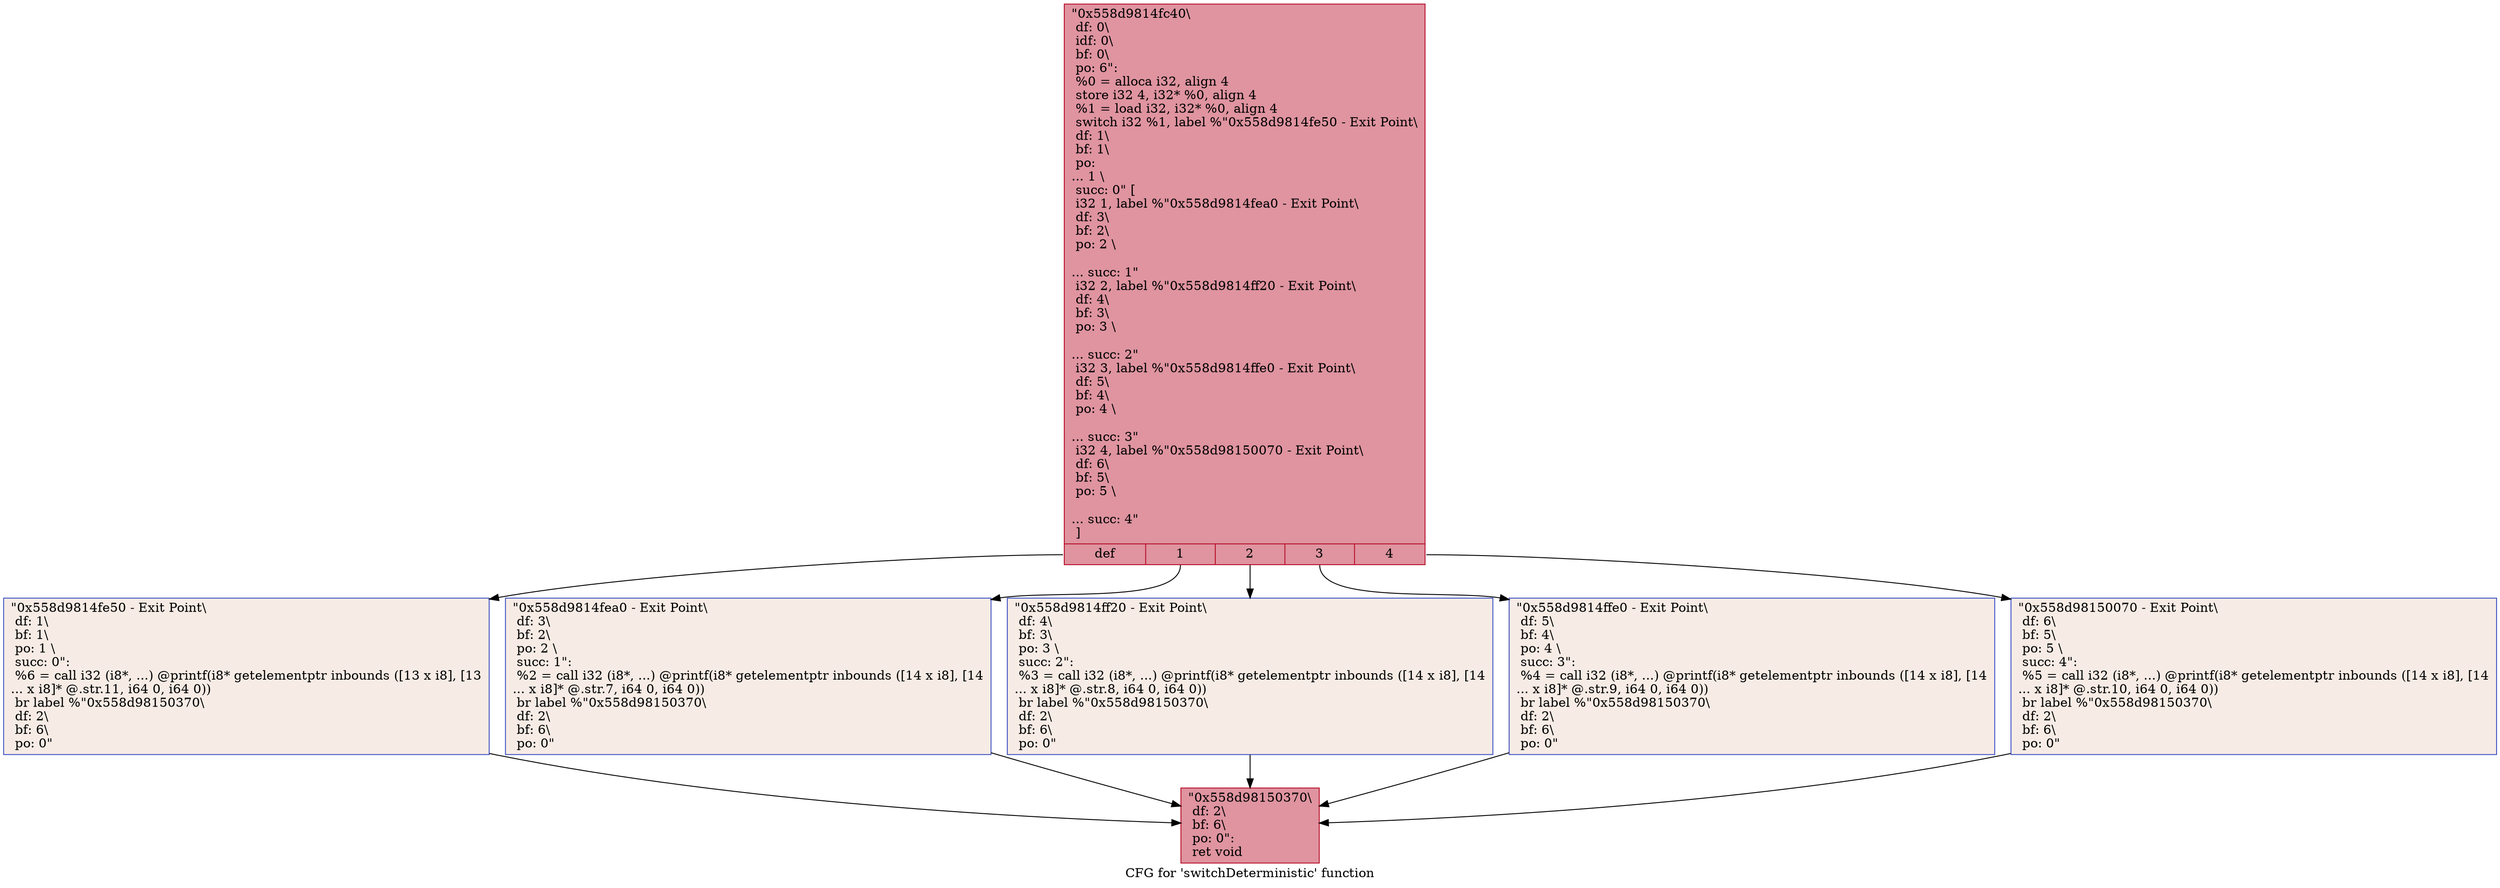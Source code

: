 digraph "CFG for 'switchDeterministic' function" {
	label="CFG for 'switchDeterministic' function";

	Node0x558d9814fc40 [shape=record,color="#b70d28ff", style=filled, fillcolor="#b70d2870",label="{\"0x558d9814fc40\\\l df: 0\\\l idf: 0\\\l bf: 0\\\l po: 6\":\l  %0 = alloca i32, align 4\l  store i32 4, i32* %0, align 4\l  %1 = load i32, i32* %0, align 4\l  switch i32 %1, label %\"0x558d9814fe50 - Exit Point\\\l df: 1\\\l bf: 1\\\l po:\l... 1 \\\l succ: 0\" [\l    i32 1, label %\"0x558d9814fea0 - Exit Point\\\l df: 3\\\l bf: 2\\\l po: 2 \\\l\l... succ: 1\"\l    i32 2, label %\"0x558d9814ff20 - Exit Point\\\l df: 4\\\l bf: 3\\\l po: 3 \\\l\l... succ: 2\"\l    i32 3, label %\"0x558d9814ffe0 - Exit Point\\\l df: 5\\\l bf: 4\\\l po: 4 \\\l\l... succ: 3\"\l    i32 4, label %\"0x558d98150070 - Exit Point\\\l df: 6\\\l bf: 5\\\l po: 5 \\\l\l... succ: 4\"\l  ]\l|{<s0>def|<s1>1|<s2>2|<s3>3|<s4>4}}"];
	Node0x558d9814fc40:s0 -> Node0x558d9814fe50;
	Node0x558d9814fc40:s1 -> Node0x558d9814fea0;
	Node0x558d9814fc40:s2 -> Node0x558d9814ff20;
	Node0x558d9814fc40:s3 -> Node0x558d9814ffe0;
	Node0x558d9814fc40:s4 -> Node0x558d98150070;
	Node0x558d9814fea0 [shape=record,color="#3d50c3ff", style=filled, fillcolor="#ecd3c570",label="{\"0x558d9814fea0 - Exit Point\\\l df: 3\\\l bf: 2\\\l po: 2 \\\l succ: 1\": \l  %2 = call i32 (i8*, ...) @printf(i8* getelementptr inbounds ([14 x i8], [14\l... x i8]* @.str.7, i64 0, i64 0))\l  br label %\"0x558d98150370\\\l df: 2\\\l bf: 6\\\l po: 0\"\l}"];
	Node0x558d9814fea0 -> Node0x558d98150370;
	Node0x558d9814ff20 [shape=record,color="#3d50c3ff", style=filled, fillcolor="#ecd3c570",label="{\"0x558d9814ff20 - Exit Point\\\l df: 4\\\l bf: 3\\\l po: 3 \\\l succ: 2\": \l  %3 = call i32 (i8*, ...) @printf(i8* getelementptr inbounds ([14 x i8], [14\l... x i8]* @.str.8, i64 0, i64 0))\l  br label %\"0x558d98150370\\\l df: 2\\\l bf: 6\\\l po: 0\"\l}"];
	Node0x558d9814ff20 -> Node0x558d98150370;
	Node0x558d9814ffe0 [shape=record,color="#3d50c3ff", style=filled, fillcolor="#ecd3c570",label="{\"0x558d9814ffe0 - Exit Point\\\l df: 5\\\l bf: 4\\\l po: 4 \\\l succ: 3\": \l  %4 = call i32 (i8*, ...) @printf(i8* getelementptr inbounds ([14 x i8], [14\l... x i8]* @.str.9, i64 0, i64 0))\l  br label %\"0x558d98150370\\\l df: 2\\\l bf: 6\\\l po: 0\"\l}"];
	Node0x558d9814ffe0 -> Node0x558d98150370;
	Node0x558d98150070 [shape=record,color="#3d50c3ff", style=filled, fillcolor="#ecd3c570",label="{\"0x558d98150070 - Exit Point\\\l df: 6\\\l bf: 5\\\l po: 5 \\\l succ: 4\": \l  %5 = call i32 (i8*, ...) @printf(i8* getelementptr inbounds ([14 x i8], [14\l... x i8]* @.str.10, i64 0, i64 0))\l  br label %\"0x558d98150370\\\l df: 2\\\l bf: 6\\\l po: 0\"\l}"];
	Node0x558d98150070 -> Node0x558d98150370;
	Node0x558d9814fe50 [shape=record,color="#3d50c3ff", style=filled, fillcolor="#ecd3c570",label="{\"0x558d9814fe50 - Exit Point\\\l df: 1\\\l bf: 1\\\l po: 1 \\\l succ: 0\": \l  %6 = call i32 (i8*, ...) @printf(i8* getelementptr inbounds ([13 x i8], [13\l... x i8]* @.str.11, i64 0, i64 0))\l  br label %\"0x558d98150370\\\l df: 2\\\l bf: 6\\\l po: 0\"\l}"];
	Node0x558d9814fe50 -> Node0x558d98150370;
	Node0x558d98150370 [shape=record,color="#b70d28ff", style=filled, fillcolor="#b70d2870",label="{\"0x558d98150370\\\l df: 2\\\l bf: 6\\\l po: 0\":      \l  ret void\l}"];
}
